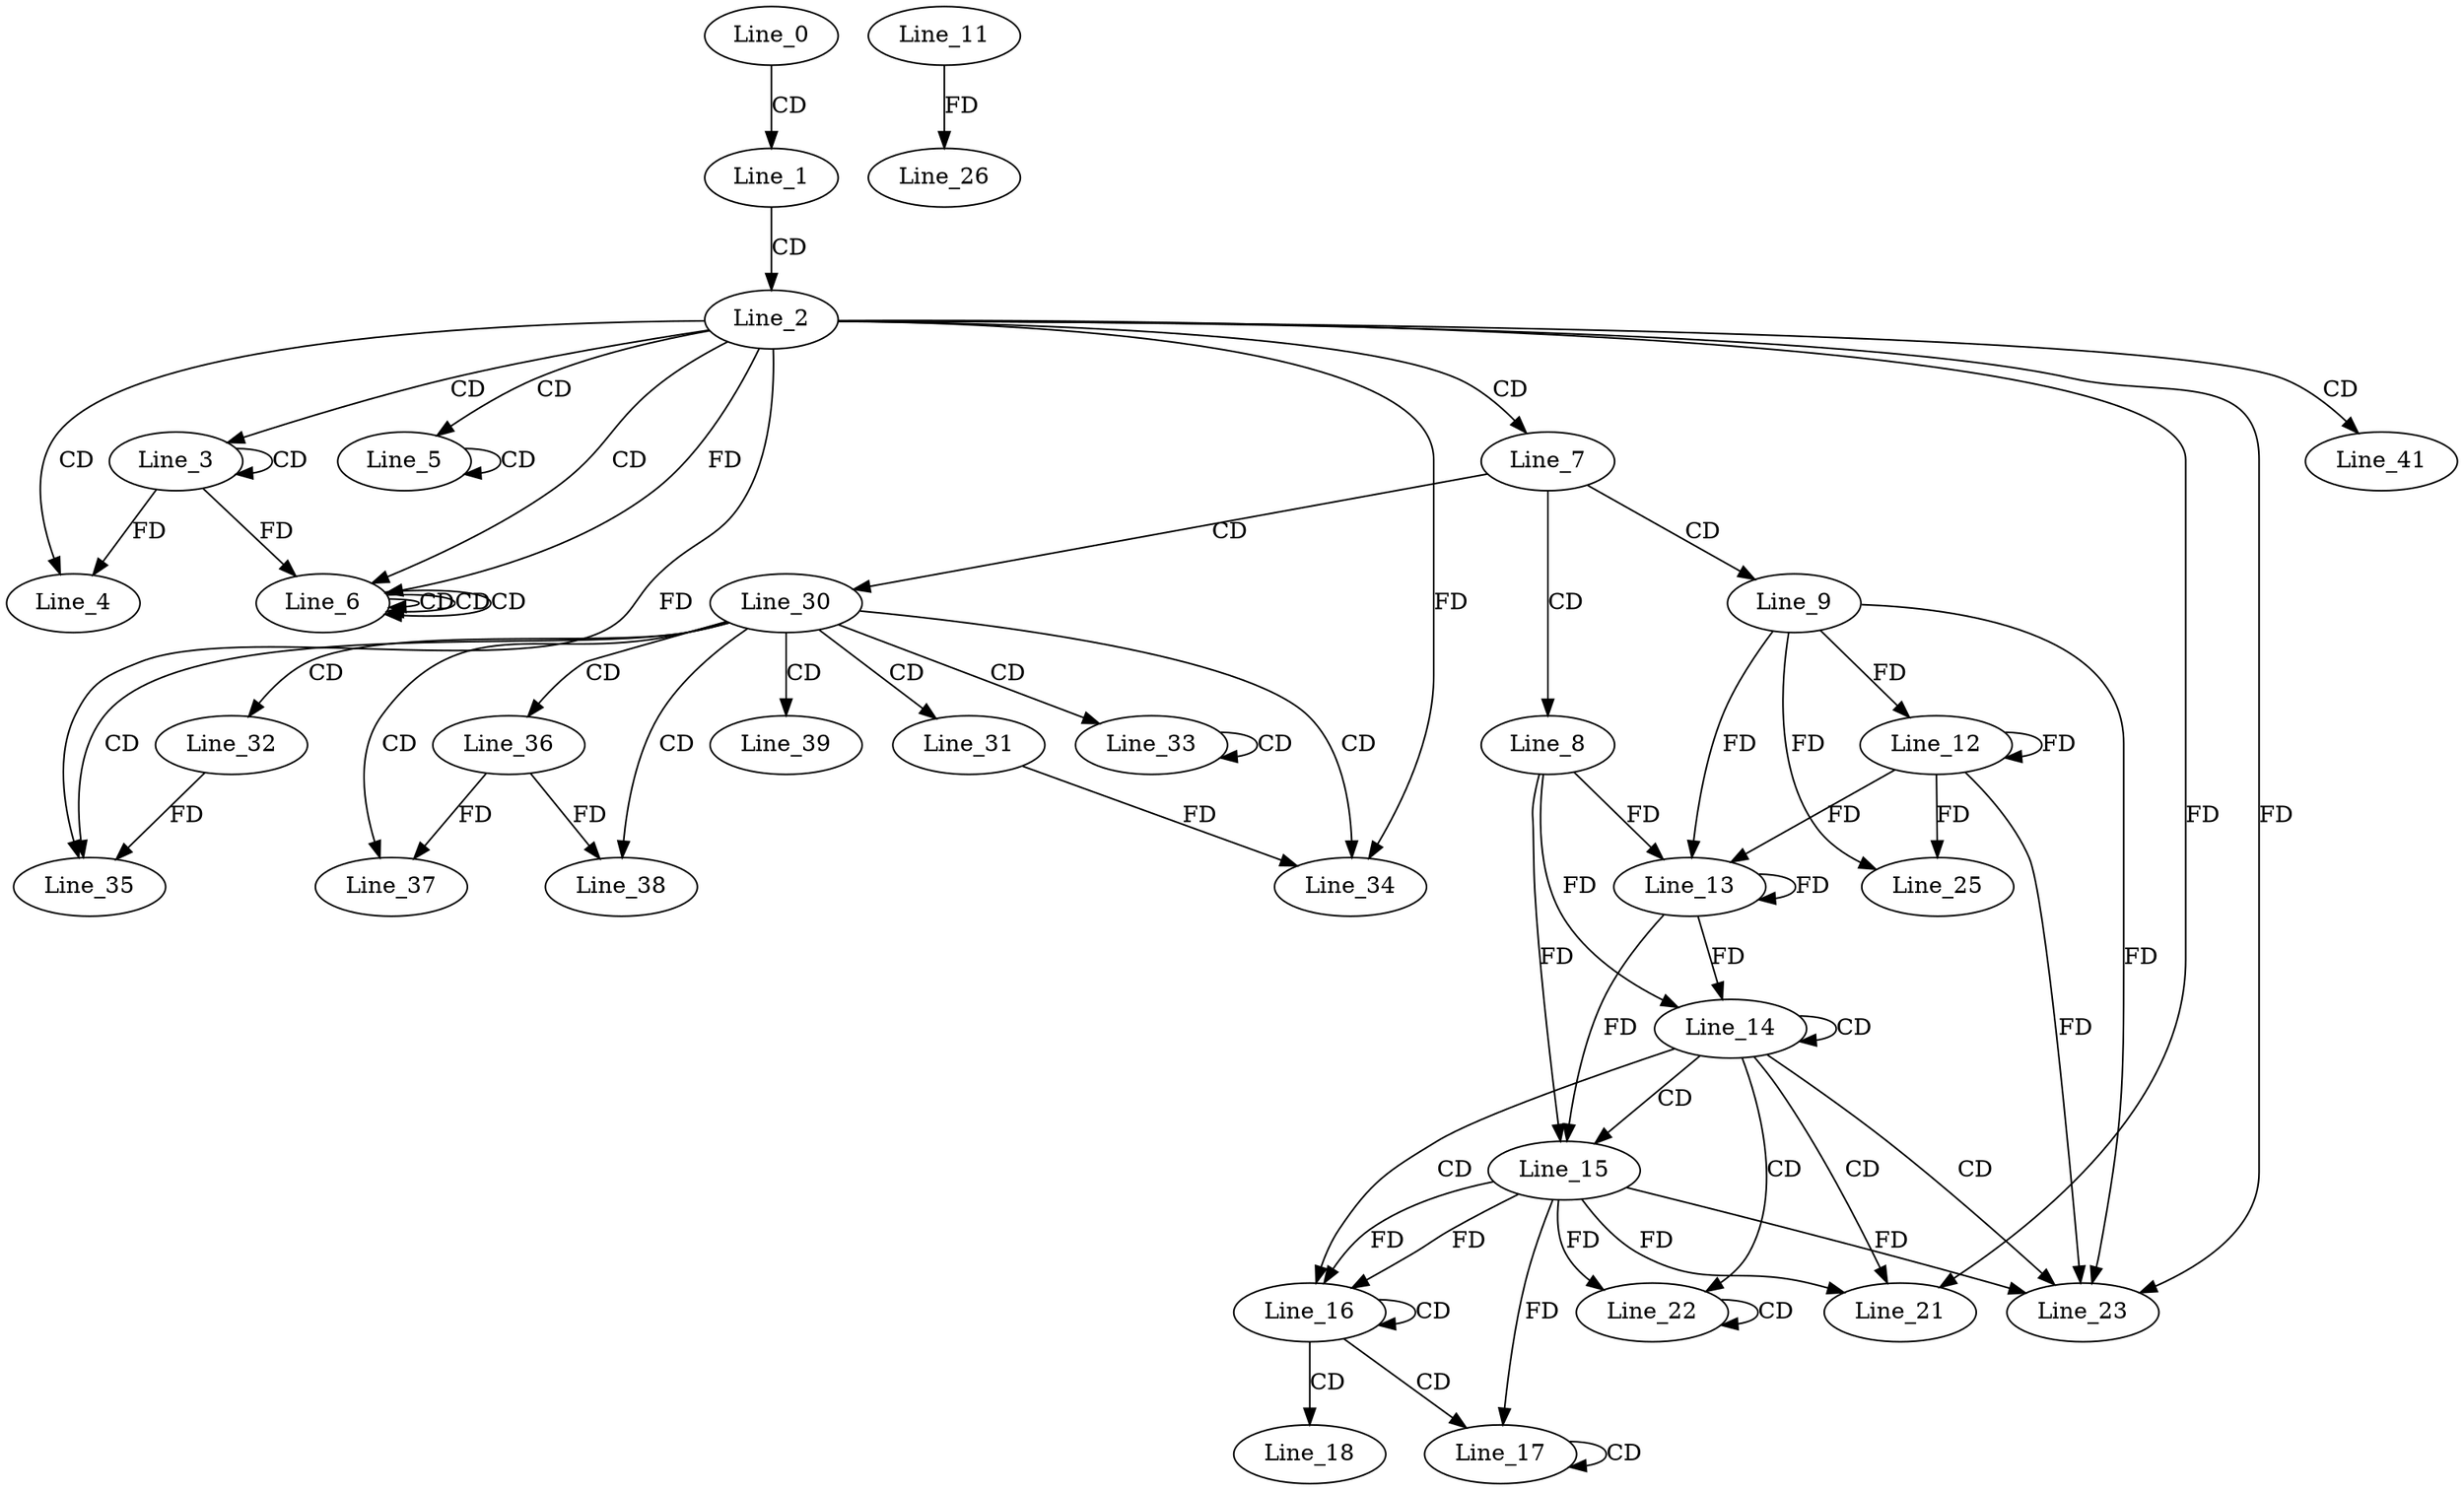 digraph G {
  Line_0;
  Line_1;
  Line_2;
  Line_3;
  Line_3;
  Line_4;
  Line_4;
  Line_5;
  Line_5;
  Line_6;
  Line_6;
  Line_6;
  Line_6;
  Line_6;
  Line_7;
  Line_8;
  Line_9;
  Line_12;
  Line_13;
  Line_13;
  Line_14;
  Line_14;
  Line_15;
  Line_15;
  Line_16;
  Line_16;
  Line_17;
  Line_17;
  Line_17;
  Line_18;
  Line_21;
  Line_21;
  Line_22;
  Line_22;
  Line_22;
  Line_23;
  Line_23;
  Line_25;
  Line_11;
  Line_26;
  Line_30;
  Line_31;
  Line_32;
  Line_33;
  Line_33;
  Line_34;
  Line_34;
  Line_35;
  Line_36;
  Line_37;
  Line_38;
  Line_39;
  Line_41;
  Line_0 -> Line_1 [ label="CD" ];
  Line_1 -> Line_2 [ label="CD" ];
  Line_2 -> Line_3 [ label="CD" ];
  Line_3 -> Line_3 [ label="CD" ];
  Line_2 -> Line_4 [ label="CD" ];
  Line_3 -> Line_4 [ label="FD" ];
  Line_2 -> Line_5 [ label="CD" ];
  Line_5 -> Line_5 [ label="CD" ];
  Line_2 -> Line_6 [ label="CD" ];
  Line_6 -> Line_6 [ label="CD" ];
  Line_6 -> Line_6 [ label="CD" ];
  Line_2 -> Line_6 [ label="FD" ];
  Line_3 -> Line_6 [ label="FD" ];
  Line_6 -> Line_6 [ label="CD" ];
  Line_2 -> Line_7 [ label="CD" ];
  Line_7 -> Line_8 [ label="CD" ];
  Line_7 -> Line_9 [ label="CD" ];
  Line_9 -> Line_12 [ label="FD" ];
  Line_12 -> Line_12 [ label="FD" ];
  Line_8 -> Line_13 [ label="FD" ];
  Line_13 -> Line_13 [ label="FD" ];
  Line_9 -> Line_13 [ label="FD" ];
  Line_12 -> Line_13 [ label="FD" ];
  Line_14 -> Line_14 [ label="CD" ];
  Line_8 -> Line_14 [ label="FD" ];
  Line_13 -> Line_14 [ label="FD" ];
  Line_14 -> Line_15 [ label="CD" ];
  Line_8 -> Line_15 [ label="FD" ];
  Line_13 -> Line_15 [ label="FD" ];
  Line_14 -> Line_16 [ label="CD" ];
  Line_15 -> Line_16 [ label="FD" ];
  Line_16 -> Line_16 [ label="CD" ];
  Line_15 -> Line_16 [ label="FD" ];
  Line_16 -> Line_17 [ label="CD" ];
  Line_17 -> Line_17 [ label="CD" ];
  Line_15 -> Line_17 [ label="FD" ];
  Line_16 -> Line_18 [ label="CD" ];
  Line_14 -> Line_21 [ label="CD" ];
  Line_2 -> Line_21 [ label="FD" ];
  Line_15 -> Line_21 [ label="FD" ];
  Line_14 -> Line_22 [ label="CD" ];
  Line_22 -> Line_22 [ label="CD" ];
  Line_15 -> Line_22 [ label="FD" ];
  Line_14 -> Line_23 [ label="CD" ];
  Line_2 -> Line_23 [ label="FD" ];
  Line_9 -> Line_23 [ label="FD" ];
  Line_12 -> Line_23 [ label="FD" ];
  Line_15 -> Line_23 [ label="FD" ];
  Line_9 -> Line_25 [ label="FD" ];
  Line_12 -> Line_25 [ label="FD" ];
  Line_11 -> Line_26 [ label="FD" ];
  Line_7 -> Line_30 [ label="CD" ];
  Line_30 -> Line_31 [ label="CD" ];
  Line_30 -> Line_32 [ label="CD" ];
  Line_30 -> Line_33 [ label="CD" ];
  Line_33 -> Line_33 [ label="CD" ];
  Line_30 -> Line_34 [ label="CD" ];
  Line_2 -> Line_34 [ label="FD" ];
  Line_31 -> Line_34 [ label="FD" ];
  Line_30 -> Line_35 [ label="CD" ];
  Line_2 -> Line_35 [ label="FD" ];
  Line_32 -> Line_35 [ label="FD" ];
  Line_30 -> Line_36 [ label="CD" ];
  Line_30 -> Line_37 [ label="CD" ];
  Line_36 -> Line_37 [ label="FD" ];
  Line_30 -> Line_38 [ label="CD" ];
  Line_36 -> Line_38 [ label="FD" ];
  Line_30 -> Line_39 [ label="CD" ];
  Line_2 -> Line_41 [ label="CD" ];
}
